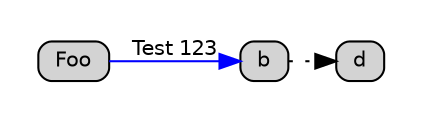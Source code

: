 digraph G {
    // style setup
    graph [ center=true, margin=0.2, nodesep=0.1, ranksep=0.3, rankdir=LR ];
    node [ shape=box, style="rounded,filled" width=0, height=0, fontname=Helvetica, fontsize=10 ];
    edge [ fontname=Helvetica, fontsize=10 ];
    // The label attribute can be used to change the label of a node
    a [label="Foo"];
    // These edges both have different line properties
    a -> b [color=blue label="Test 123"];
    b -> d [style=dotted];
}